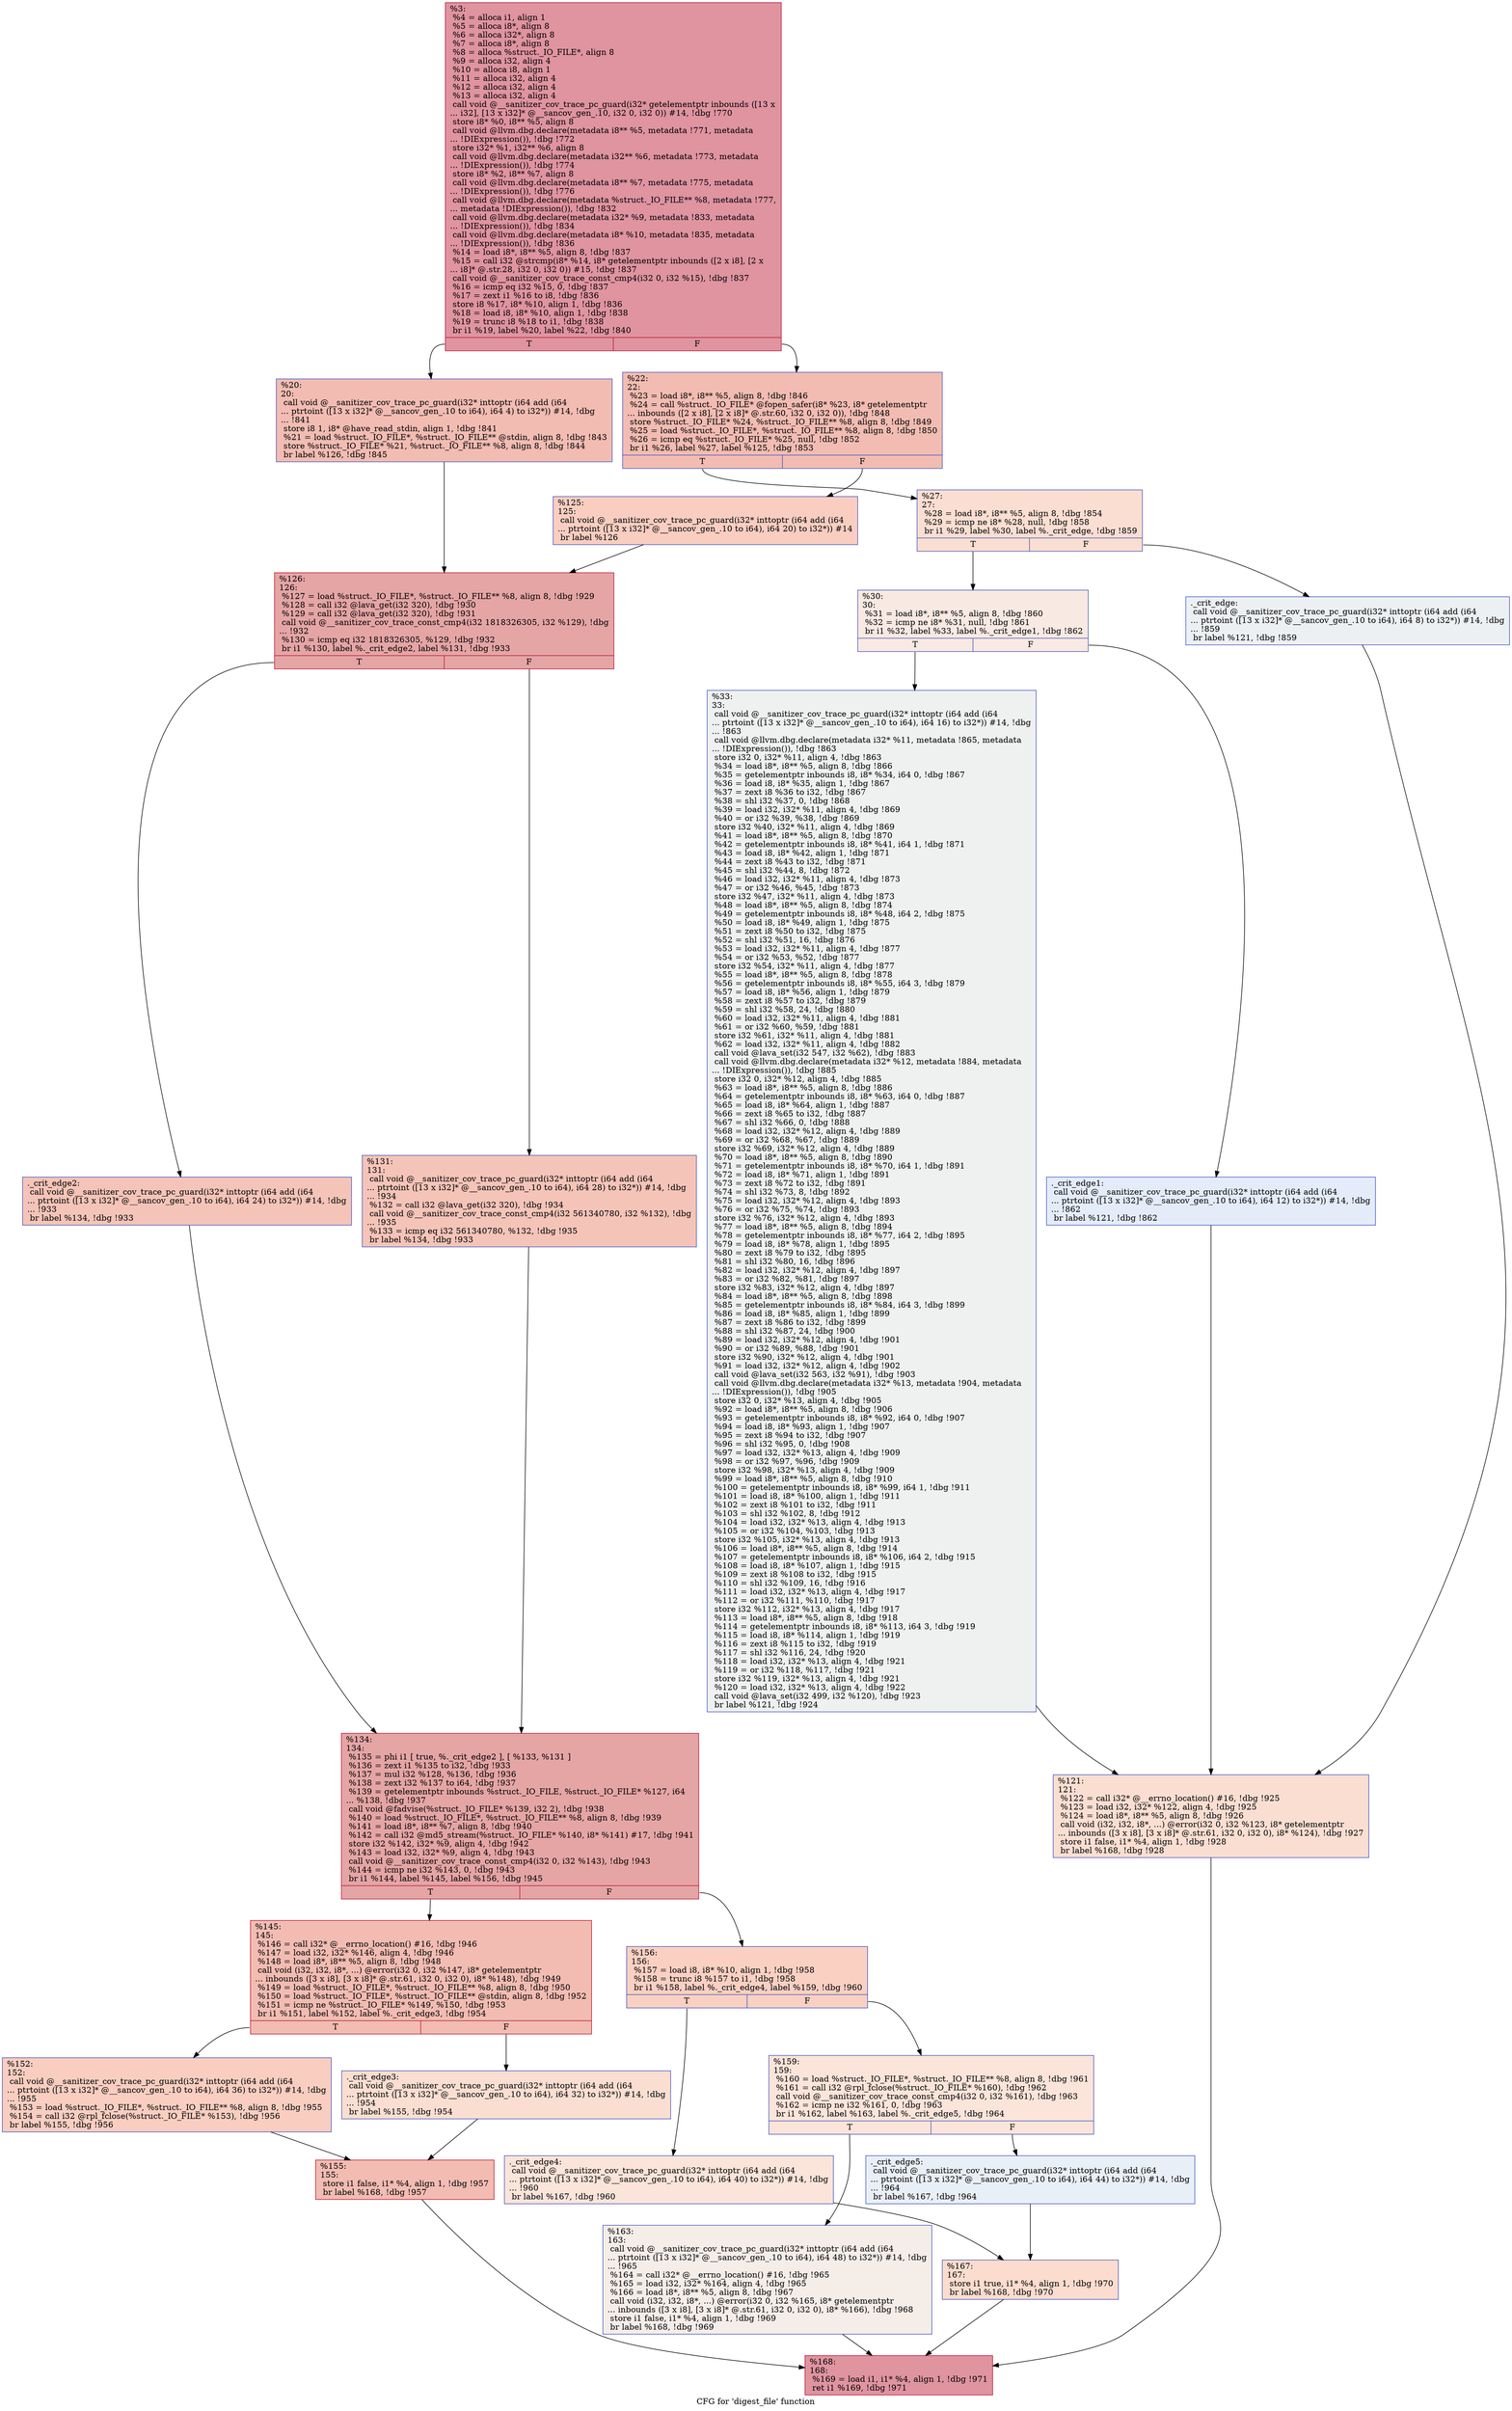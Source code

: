 digraph "CFG for 'digest_file' function" {
	label="CFG for 'digest_file' function";

	Node0x555555771300 [shape=record,color="#b70d28ff", style=filled, fillcolor="#b70d2870",label="{%3:\l  %4 = alloca i1, align 1\l  %5 = alloca i8*, align 8\l  %6 = alloca i32*, align 8\l  %7 = alloca i8*, align 8\l  %8 = alloca %struct._IO_FILE*, align 8\l  %9 = alloca i32, align 4\l  %10 = alloca i8, align 1\l  %11 = alloca i32, align 4\l  %12 = alloca i32, align 4\l  %13 = alloca i32, align 4\l  call void @__sanitizer_cov_trace_pc_guard(i32* getelementptr inbounds ([13 x\l... i32], [13 x i32]* @__sancov_gen_.10, i32 0, i32 0)) #14, !dbg !770\l  store i8* %0, i8** %5, align 8\l  call void @llvm.dbg.declare(metadata i8** %5, metadata !771, metadata\l... !DIExpression()), !dbg !772\l  store i32* %1, i32** %6, align 8\l  call void @llvm.dbg.declare(metadata i32** %6, metadata !773, metadata\l... !DIExpression()), !dbg !774\l  store i8* %2, i8** %7, align 8\l  call void @llvm.dbg.declare(metadata i8** %7, metadata !775, metadata\l... !DIExpression()), !dbg !776\l  call void @llvm.dbg.declare(metadata %struct._IO_FILE** %8, metadata !777,\l... metadata !DIExpression()), !dbg !832\l  call void @llvm.dbg.declare(metadata i32* %9, metadata !833, metadata\l... !DIExpression()), !dbg !834\l  call void @llvm.dbg.declare(metadata i8* %10, metadata !835, metadata\l... !DIExpression()), !dbg !836\l  %14 = load i8*, i8** %5, align 8, !dbg !837\l  %15 = call i32 @strcmp(i8* %14, i8* getelementptr inbounds ([2 x i8], [2 x\l... i8]* @.str.28, i32 0, i32 0)) #15, !dbg !837\l  call void @__sanitizer_cov_trace_const_cmp4(i32 0, i32 %15), !dbg !837\l  %16 = icmp eq i32 %15, 0, !dbg !837\l  %17 = zext i1 %16 to i8, !dbg !836\l  store i8 %17, i8* %10, align 1, !dbg !836\l  %18 = load i8, i8* %10, align 1, !dbg !838\l  %19 = trunc i8 %18 to i1, !dbg !838\l  br i1 %19, label %20, label %22, !dbg !840\l|{<s0>T|<s1>F}}"];
	Node0x555555771300:s0 -> Node0x5555556c4800;
	Node0x555555771300:s1 -> Node0x5555556c4850;
	Node0x5555556c4800 [shape=record,color="#3d50c3ff", style=filled, fillcolor="#e1675170",label="{%20:\l20:                                               \l  call void @__sanitizer_cov_trace_pc_guard(i32* inttoptr (i64 add (i64\l... ptrtoint ([13 x i32]* @__sancov_gen_.10 to i64), i64 4) to i32*)) #14, !dbg\l... !841\l  store i8 1, i8* @have_read_stdin, align 1, !dbg !841\l  %21 = load %struct._IO_FILE*, %struct._IO_FILE** @stdin, align 8, !dbg !843\l  store %struct._IO_FILE* %21, %struct._IO_FILE** %8, align 8, !dbg !844\l  br label %126, !dbg !845\l}"];
	Node0x5555556c4800 -> Node0x5555556c4ad0;
	Node0x5555556c4850 [shape=record,color="#3d50c3ff", style=filled, fillcolor="#e1675170",label="{%22:\l22:                                               \l  %23 = load i8*, i8** %5, align 8, !dbg !846\l  %24 = call %struct._IO_FILE* @fopen_safer(i8* %23, i8* getelementptr\l... inbounds ([2 x i8], [2 x i8]* @.str.60, i32 0, i32 0)), !dbg !848\l  store %struct._IO_FILE* %24, %struct._IO_FILE** %8, align 8, !dbg !849\l  %25 = load %struct._IO_FILE*, %struct._IO_FILE** %8, align 8, !dbg !850\l  %26 = icmp eq %struct._IO_FILE* %25, null, !dbg !852\l  br i1 %26, label %27, label %125, !dbg !853\l|{<s0>T|<s1>F}}"];
	Node0x5555556c4850:s0 -> Node0x5555556c48a0;
	Node0x5555556c4850:s1 -> Node0x5555556c4a80;
	Node0x5555556c48a0 [shape=record,color="#3d50c3ff", style=filled, fillcolor="#f7b59970",label="{%27:\l27:                                               \l  %28 = load i8*, i8** %5, align 8, !dbg !854\l  %29 = icmp ne i8* %28, null, !dbg !858\l  br i1 %29, label %30, label %._crit_edge, !dbg !859\l|{<s0>T|<s1>F}}"];
	Node0x5555556c48a0:s0 -> Node0x5555556c4940;
	Node0x5555556c48a0:s1 -> Node0x5555556c48f0;
	Node0x5555556c48f0 [shape=record,color="#3d50c3ff", style=filled, fillcolor="#d6dce470",label="{._crit_edge:                                      \l  call void @__sanitizer_cov_trace_pc_guard(i32* inttoptr (i64 add (i64\l... ptrtoint ([13 x i32]* @__sancov_gen_.10 to i64), i64 8) to i32*)) #14, !dbg\l... !859\l  br label %121, !dbg !859\l}"];
	Node0x5555556c48f0 -> Node0x5555556c4a30;
	Node0x5555556c4940 [shape=record,color="#3d50c3ff", style=filled, fillcolor="#efcebd70",label="{%30:\l30:                                               \l  %31 = load i8*, i8** %5, align 8, !dbg !860\l  %32 = icmp ne i8* %31, null, !dbg !861\l  br i1 %32, label %33, label %._crit_edge1, !dbg !862\l|{<s0>T|<s1>F}}"];
	Node0x5555556c4940:s0 -> Node0x5555556c49e0;
	Node0x5555556c4940:s1 -> Node0x5555556c4990;
	Node0x5555556c4990 [shape=record,color="#3d50c3ff", style=filled, fillcolor="#c1d4f470",label="{._crit_edge1:                                     \l  call void @__sanitizer_cov_trace_pc_guard(i32* inttoptr (i64 add (i64\l... ptrtoint ([13 x i32]* @__sancov_gen_.10 to i64), i64 12) to i32*)) #14, !dbg\l... !862\l  br label %121, !dbg !862\l}"];
	Node0x5555556c4990 -> Node0x5555556c4a30;
	Node0x5555556c49e0 [shape=record,color="#3d50c3ff", style=filled, fillcolor="#dbdcde70",label="{%33:\l33:                                               \l  call void @__sanitizer_cov_trace_pc_guard(i32* inttoptr (i64 add (i64\l... ptrtoint ([13 x i32]* @__sancov_gen_.10 to i64), i64 16) to i32*)) #14, !dbg\l... !863\l  call void @llvm.dbg.declare(metadata i32* %11, metadata !865, metadata\l... !DIExpression()), !dbg !863\l  store i32 0, i32* %11, align 4, !dbg !863\l  %34 = load i8*, i8** %5, align 8, !dbg !866\l  %35 = getelementptr inbounds i8, i8* %34, i64 0, !dbg !867\l  %36 = load i8, i8* %35, align 1, !dbg !867\l  %37 = zext i8 %36 to i32, !dbg !867\l  %38 = shl i32 %37, 0, !dbg !868\l  %39 = load i32, i32* %11, align 4, !dbg !869\l  %40 = or i32 %39, %38, !dbg !869\l  store i32 %40, i32* %11, align 4, !dbg !869\l  %41 = load i8*, i8** %5, align 8, !dbg !870\l  %42 = getelementptr inbounds i8, i8* %41, i64 1, !dbg !871\l  %43 = load i8, i8* %42, align 1, !dbg !871\l  %44 = zext i8 %43 to i32, !dbg !871\l  %45 = shl i32 %44, 8, !dbg !872\l  %46 = load i32, i32* %11, align 4, !dbg !873\l  %47 = or i32 %46, %45, !dbg !873\l  store i32 %47, i32* %11, align 4, !dbg !873\l  %48 = load i8*, i8** %5, align 8, !dbg !874\l  %49 = getelementptr inbounds i8, i8* %48, i64 2, !dbg !875\l  %50 = load i8, i8* %49, align 1, !dbg !875\l  %51 = zext i8 %50 to i32, !dbg !875\l  %52 = shl i32 %51, 16, !dbg !876\l  %53 = load i32, i32* %11, align 4, !dbg !877\l  %54 = or i32 %53, %52, !dbg !877\l  store i32 %54, i32* %11, align 4, !dbg !877\l  %55 = load i8*, i8** %5, align 8, !dbg !878\l  %56 = getelementptr inbounds i8, i8* %55, i64 3, !dbg !879\l  %57 = load i8, i8* %56, align 1, !dbg !879\l  %58 = zext i8 %57 to i32, !dbg !879\l  %59 = shl i32 %58, 24, !dbg !880\l  %60 = load i32, i32* %11, align 4, !dbg !881\l  %61 = or i32 %60, %59, !dbg !881\l  store i32 %61, i32* %11, align 4, !dbg !881\l  %62 = load i32, i32* %11, align 4, !dbg !882\l  call void @lava_set(i32 547, i32 %62), !dbg !883\l  call void @llvm.dbg.declare(metadata i32* %12, metadata !884, metadata\l... !DIExpression()), !dbg !885\l  store i32 0, i32* %12, align 4, !dbg !885\l  %63 = load i8*, i8** %5, align 8, !dbg !886\l  %64 = getelementptr inbounds i8, i8* %63, i64 0, !dbg !887\l  %65 = load i8, i8* %64, align 1, !dbg !887\l  %66 = zext i8 %65 to i32, !dbg !887\l  %67 = shl i32 %66, 0, !dbg !888\l  %68 = load i32, i32* %12, align 4, !dbg !889\l  %69 = or i32 %68, %67, !dbg !889\l  store i32 %69, i32* %12, align 4, !dbg !889\l  %70 = load i8*, i8** %5, align 8, !dbg !890\l  %71 = getelementptr inbounds i8, i8* %70, i64 1, !dbg !891\l  %72 = load i8, i8* %71, align 1, !dbg !891\l  %73 = zext i8 %72 to i32, !dbg !891\l  %74 = shl i32 %73, 8, !dbg !892\l  %75 = load i32, i32* %12, align 4, !dbg !893\l  %76 = or i32 %75, %74, !dbg !893\l  store i32 %76, i32* %12, align 4, !dbg !893\l  %77 = load i8*, i8** %5, align 8, !dbg !894\l  %78 = getelementptr inbounds i8, i8* %77, i64 2, !dbg !895\l  %79 = load i8, i8* %78, align 1, !dbg !895\l  %80 = zext i8 %79 to i32, !dbg !895\l  %81 = shl i32 %80, 16, !dbg !896\l  %82 = load i32, i32* %12, align 4, !dbg !897\l  %83 = or i32 %82, %81, !dbg !897\l  store i32 %83, i32* %12, align 4, !dbg !897\l  %84 = load i8*, i8** %5, align 8, !dbg !898\l  %85 = getelementptr inbounds i8, i8* %84, i64 3, !dbg !899\l  %86 = load i8, i8* %85, align 1, !dbg !899\l  %87 = zext i8 %86 to i32, !dbg !899\l  %88 = shl i32 %87, 24, !dbg !900\l  %89 = load i32, i32* %12, align 4, !dbg !901\l  %90 = or i32 %89, %88, !dbg !901\l  store i32 %90, i32* %12, align 4, !dbg !901\l  %91 = load i32, i32* %12, align 4, !dbg !902\l  call void @lava_set(i32 563, i32 %91), !dbg !903\l  call void @llvm.dbg.declare(metadata i32* %13, metadata !904, metadata\l... !DIExpression()), !dbg !905\l  store i32 0, i32* %13, align 4, !dbg !905\l  %92 = load i8*, i8** %5, align 8, !dbg !906\l  %93 = getelementptr inbounds i8, i8* %92, i64 0, !dbg !907\l  %94 = load i8, i8* %93, align 1, !dbg !907\l  %95 = zext i8 %94 to i32, !dbg !907\l  %96 = shl i32 %95, 0, !dbg !908\l  %97 = load i32, i32* %13, align 4, !dbg !909\l  %98 = or i32 %97, %96, !dbg !909\l  store i32 %98, i32* %13, align 4, !dbg !909\l  %99 = load i8*, i8** %5, align 8, !dbg !910\l  %100 = getelementptr inbounds i8, i8* %99, i64 1, !dbg !911\l  %101 = load i8, i8* %100, align 1, !dbg !911\l  %102 = zext i8 %101 to i32, !dbg !911\l  %103 = shl i32 %102, 8, !dbg !912\l  %104 = load i32, i32* %13, align 4, !dbg !913\l  %105 = or i32 %104, %103, !dbg !913\l  store i32 %105, i32* %13, align 4, !dbg !913\l  %106 = load i8*, i8** %5, align 8, !dbg !914\l  %107 = getelementptr inbounds i8, i8* %106, i64 2, !dbg !915\l  %108 = load i8, i8* %107, align 1, !dbg !915\l  %109 = zext i8 %108 to i32, !dbg !915\l  %110 = shl i32 %109, 16, !dbg !916\l  %111 = load i32, i32* %13, align 4, !dbg !917\l  %112 = or i32 %111, %110, !dbg !917\l  store i32 %112, i32* %13, align 4, !dbg !917\l  %113 = load i8*, i8** %5, align 8, !dbg !918\l  %114 = getelementptr inbounds i8, i8* %113, i64 3, !dbg !919\l  %115 = load i8, i8* %114, align 1, !dbg !919\l  %116 = zext i8 %115 to i32, !dbg !919\l  %117 = shl i32 %116, 24, !dbg !920\l  %118 = load i32, i32* %13, align 4, !dbg !921\l  %119 = or i32 %118, %117, !dbg !921\l  store i32 %119, i32* %13, align 4, !dbg !921\l  %120 = load i32, i32* %13, align 4, !dbg !922\l  call void @lava_set(i32 499, i32 %120), !dbg !923\l  br label %121, !dbg !924\l}"];
	Node0x5555556c49e0 -> Node0x5555556c4a30;
	Node0x5555556c4a30 [shape=record,color="#3d50c3ff", style=filled, fillcolor="#f7b59970",label="{%121:\l121:                                              \l  %122 = call i32* @__errno_location() #16, !dbg !925\l  %123 = load i32, i32* %122, align 4, !dbg !925\l  %124 = load i8*, i8** %5, align 8, !dbg !926\l  call void (i32, i32, i8*, ...) @error(i32 0, i32 %123, i8* getelementptr\l... inbounds ([3 x i8], [3 x i8]* @.str.61, i32 0, i32 0), i8* %124), !dbg !927\l  store i1 false, i1* %4, align 1, !dbg !928\l  br label %168, !dbg !928\l}"];
	Node0x5555556c4a30 -> Node0x555555772cc0;
	Node0x5555556c4a80 [shape=record,color="#3d50c3ff", style=filled, fillcolor="#f2907270",label="{%125:\l125:                                              \l  call void @__sanitizer_cov_trace_pc_guard(i32* inttoptr (i64 add (i64\l... ptrtoint ([13 x i32]* @__sancov_gen_.10 to i64), i64 20) to i32*)) #14\l  br label %126\l}"];
	Node0x5555556c4a80 -> Node0x5555556c4ad0;
	Node0x5555556c4ad0 [shape=record,color="#b70d28ff", style=filled, fillcolor="#c5333470",label="{%126:\l126:                                              \l  %127 = load %struct._IO_FILE*, %struct._IO_FILE** %8, align 8, !dbg !929\l  %128 = call i32 @lava_get(i32 320), !dbg !930\l  %129 = call i32 @lava_get(i32 320), !dbg !931\l  call void @__sanitizer_cov_trace_const_cmp4(i32 1818326305, i32 %129), !dbg\l... !932\l  %130 = icmp eq i32 1818326305, %129, !dbg !932\l  br i1 %130, label %._crit_edge2, label %131, !dbg !933\l|{<s0>T|<s1>F}}"];
	Node0x5555556c4ad0:s0 -> Node0x5555556c4b20;
	Node0x5555556c4ad0:s1 -> Node0x5555556c4b70;
	Node0x5555556c4b20 [shape=record,color="#3d50c3ff", style=filled, fillcolor="#e97a5f70",label="{._crit_edge2:                                     \l  call void @__sanitizer_cov_trace_pc_guard(i32* inttoptr (i64 add (i64\l... ptrtoint ([13 x i32]* @__sancov_gen_.10 to i64), i64 24) to i32*)) #14, !dbg\l... !933\l  br label %134, !dbg !933\l}"];
	Node0x5555556c4b20 -> Node0x5555556c4bc0;
	Node0x5555556c4b70 [shape=record,color="#3d50c3ff", style=filled, fillcolor="#e97a5f70",label="{%131:\l131:                                              \l  call void @__sanitizer_cov_trace_pc_guard(i32* inttoptr (i64 add (i64\l... ptrtoint ([13 x i32]* @__sancov_gen_.10 to i64), i64 28) to i32*)) #14, !dbg\l... !934\l  %132 = call i32 @lava_get(i32 320), !dbg !934\l  call void @__sanitizer_cov_trace_const_cmp4(i32 561340780, i32 %132), !dbg\l... !935\l  %133 = icmp eq i32 561340780, %132, !dbg !935\l  br label %134, !dbg !933\l}"];
	Node0x5555556c4b70 -> Node0x5555556c4bc0;
	Node0x5555556c4bc0 [shape=record,color="#b70d28ff", style=filled, fillcolor="#c5333470",label="{%134:\l134:                                              \l  %135 = phi i1 [ true, %._crit_edge2 ], [ %133, %131 ]\l  %136 = zext i1 %135 to i32, !dbg !933\l  %137 = mul i32 %128, %136, !dbg !936\l  %138 = zext i32 %137 to i64, !dbg !937\l  %139 = getelementptr inbounds %struct._IO_FILE, %struct._IO_FILE* %127, i64\l... %138, !dbg !937\l  call void @fadvise(%struct._IO_FILE* %139, i32 2), !dbg !938\l  %140 = load %struct._IO_FILE*, %struct._IO_FILE** %8, align 8, !dbg !939\l  %141 = load i8*, i8** %7, align 8, !dbg !940\l  %142 = call i32 @md5_stream(%struct._IO_FILE* %140, i8* %141) #17, !dbg !941\l  store i32 %142, i32* %9, align 4, !dbg !942\l  %143 = load i32, i32* %9, align 4, !dbg !943\l  call void @__sanitizer_cov_trace_const_cmp4(i32 0, i32 %143), !dbg !943\l  %144 = icmp ne i32 %143, 0, !dbg !943\l  br i1 %144, label %145, label %156, !dbg !945\l|{<s0>T|<s1>F}}"];
	Node0x5555556c4bc0:s0 -> Node0x5555556c4c10;
	Node0x5555556c4bc0:s1 -> Node0x5555556c4d50;
	Node0x5555556c4c10 [shape=record,color="#b70d28ff", style=filled, fillcolor="#e1675170",label="{%145:\l145:                                              \l  %146 = call i32* @__errno_location() #16, !dbg !946\l  %147 = load i32, i32* %146, align 4, !dbg !946\l  %148 = load i8*, i8** %5, align 8, !dbg !948\l  call void (i32, i32, i8*, ...) @error(i32 0, i32 %147, i8* getelementptr\l... inbounds ([3 x i8], [3 x i8]* @.str.61, i32 0, i32 0), i8* %148), !dbg !949\l  %149 = load %struct._IO_FILE*, %struct._IO_FILE** %8, align 8, !dbg !950\l  %150 = load %struct._IO_FILE*, %struct._IO_FILE** @stdin, align 8, !dbg !952\l  %151 = icmp ne %struct._IO_FILE* %149, %150, !dbg !953\l  br i1 %151, label %152, label %._crit_edge3, !dbg !954\l|{<s0>T|<s1>F}}"];
	Node0x5555556c4c10:s0 -> Node0x5555556c4cb0;
	Node0x5555556c4c10:s1 -> Node0x5555556c4c60;
	Node0x5555556c4c60 [shape=record,color="#3d50c3ff", style=filled, fillcolor="#f7b59970",label="{._crit_edge3:                                     \l  call void @__sanitizer_cov_trace_pc_guard(i32* inttoptr (i64 add (i64\l... ptrtoint ([13 x i32]* @__sancov_gen_.10 to i64), i64 32) to i32*)) #14, !dbg\l... !954\l  br label %155, !dbg !954\l}"];
	Node0x5555556c4c60 -> Node0x5555556c4d00;
	Node0x5555556c4cb0 [shape=record,color="#3d50c3ff", style=filled, fillcolor="#f2907270",label="{%152:\l152:                                              \l  call void @__sanitizer_cov_trace_pc_guard(i32* inttoptr (i64 add (i64\l... ptrtoint ([13 x i32]* @__sancov_gen_.10 to i64), i64 36) to i32*)) #14, !dbg\l... !955\l  %153 = load %struct._IO_FILE*, %struct._IO_FILE** %8, align 8, !dbg !955\l  %154 = call i32 @rpl_fclose(%struct._IO_FILE* %153), !dbg !956\l  br label %155, !dbg !956\l}"];
	Node0x5555556c4cb0 -> Node0x5555556c4d00;
	Node0x5555556c4d00 [shape=record,color="#b70d28ff", style=filled, fillcolor="#e1675170",label="{%155:\l155:                                              \l  store i1 false, i1* %4, align 1, !dbg !957\l  br label %168, !dbg !957\l}"];
	Node0x5555556c4d00 -> Node0x555555772cc0;
	Node0x5555556c4d50 [shape=record,color="#3d50c3ff", style=filled, fillcolor="#f3947570",label="{%156:\l156:                                              \l  %157 = load i8, i8* %10, align 1, !dbg !958\l  %158 = trunc i8 %157 to i1, !dbg !958\l  br i1 %158, label %._crit_edge4, label %159, !dbg !960\l|{<s0>T|<s1>F}}"];
	Node0x5555556c4d50:s0 -> Node0x5555556c4da0;
	Node0x5555556c4d50:s1 -> Node0x5555556c4df0;
	Node0x5555556c4da0 [shape=record,color="#3d50c3ff", style=filled, fillcolor="#f5c1a970",label="{._crit_edge4:                                     \l  call void @__sanitizer_cov_trace_pc_guard(i32* inttoptr (i64 add (i64\l... ptrtoint ([13 x i32]* @__sancov_gen_.10 to i64), i64 40) to i32*)) #14, !dbg\l... !960\l  br label %167, !dbg !960\l}"];
	Node0x5555556c4da0 -> Node0x5555556c4ee0;
	Node0x5555556c4df0 [shape=record,color="#3d50c3ff", style=filled, fillcolor="#f5c1a970",label="{%159:\l159:                                              \l  %160 = load %struct._IO_FILE*, %struct._IO_FILE** %8, align 8, !dbg !961\l  %161 = call i32 @rpl_fclose(%struct._IO_FILE* %160), !dbg !962\l  call void @__sanitizer_cov_trace_const_cmp4(i32 0, i32 %161), !dbg !963\l  %162 = icmp ne i32 %161, 0, !dbg !963\l  br i1 %162, label %163, label %._crit_edge5, !dbg !964\l|{<s0>T|<s1>F}}"];
	Node0x5555556c4df0:s0 -> Node0x5555556c4e90;
	Node0x5555556c4df0:s1 -> Node0x5555556c4e40;
	Node0x5555556c4e40 [shape=record,color="#3d50c3ff", style=filled, fillcolor="#cedaeb70",label="{._crit_edge5:                                     \l  call void @__sanitizer_cov_trace_pc_guard(i32* inttoptr (i64 add (i64\l... ptrtoint ([13 x i32]* @__sancov_gen_.10 to i64), i64 44) to i32*)) #14, !dbg\l... !964\l  br label %167, !dbg !964\l}"];
	Node0x5555556c4e40 -> Node0x5555556c4ee0;
	Node0x5555556c4e90 [shape=record,color="#3d50c3ff", style=filled, fillcolor="#e8d6cc70",label="{%163:\l163:                                              \l  call void @__sanitizer_cov_trace_pc_guard(i32* inttoptr (i64 add (i64\l... ptrtoint ([13 x i32]* @__sancov_gen_.10 to i64), i64 48) to i32*)) #14, !dbg\l... !965\l  %164 = call i32* @__errno_location() #16, !dbg !965\l  %165 = load i32, i32* %164, align 4, !dbg !965\l  %166 = load i8*, i8** %5, align 8, !dbg !967\l  call void (i32, i32, i8*, ...) @error(i32 0, i32 %165, i8* getelementptr\l... inbounds ([3 x i8], [3 x i8]* @.str.61, i32 0, i32 0), i8* %166), !dbg !968\l  store i1 false, i1* %4, align 1, !dbg !969\l  br label %168, !dbg !969\l}"];
	Node0x5555556c4e90 -> Node0x555555772cc0;
	Node0x5555556c4ee0 [shape=record,color="#3d50c3ff", style=filled, fillcolor="#f7af9170",label="{%167:\l167:                                              \l  store i1 true, i1* %4, align 1, !dbg !970\l  br label %168, !dbg !970\l}"];
	Node0x5555556c4ee0 -> Node0x555555772cc0;
	Node0x555555772cc0 [shape=record,color="#b70d28ff", style=filled, fillcolor="#b70d2870",label="{%168:\l168:                                              \l  %169 = load i1, i1* %4, align 1, !dbg !971\l  ret i1 %169, !dbg !971\l}"];
}
